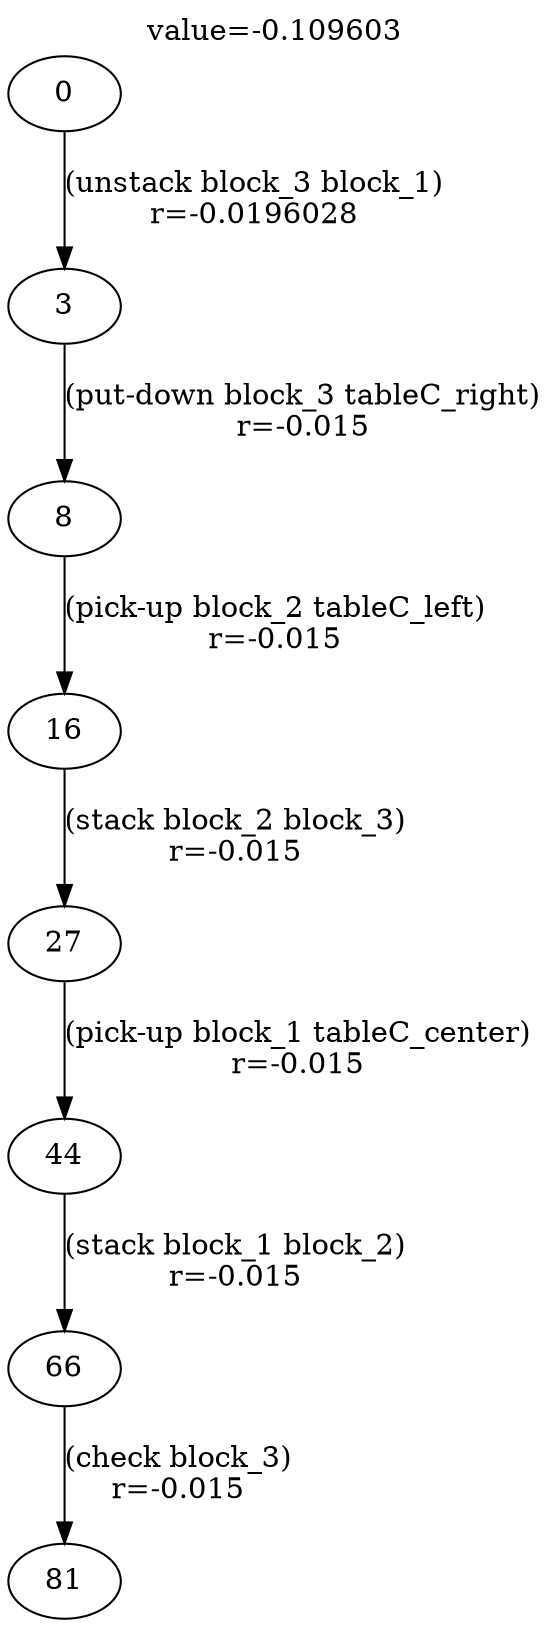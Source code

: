 digraph g{
label="value=-0.109603"
labelloc=top
0->3 [ label="(unstack block_3 block_1)
r=-0.0196028" ];
3->8 [ label="(put-down block_3 tableC_right)
r=-0.015" ];
8->16 [ label="(pick-up block_2 tableC_left)
r=-0.015" ];
16->27 [ label="(stack block_2 block_3)
r=-0.015" ];
27->44 [ label="(pick-up block_1 tableC_center)
r=-0.015" ];
44->66 [ label="(stack block_1 block_2)
r=-0.015" ];
66->81 [ label="(check block_3)
r=-0.015" ];
}
